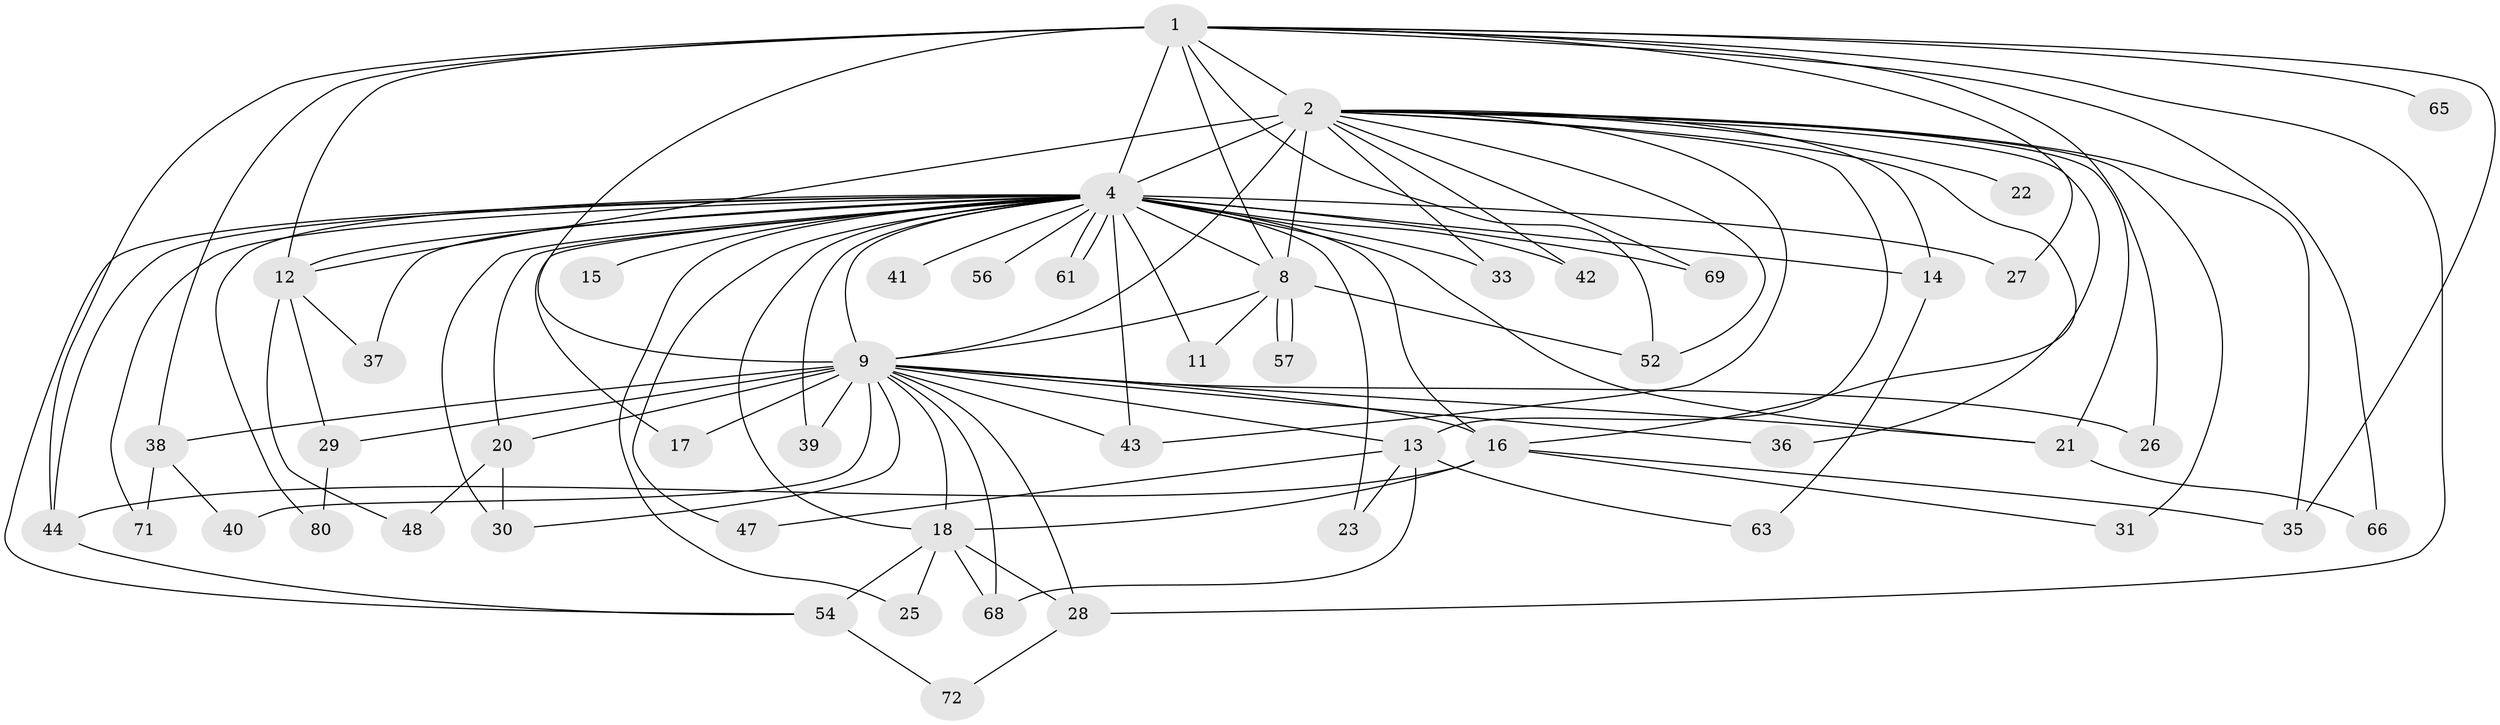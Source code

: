 // original degree distribution, {15: 0.01, 18: 0.02, 24: 0.01, 17: 0.02, 27: 0.01, 22: 0.01, 16: 0.01, 33: 0.01, 2: 0.62, 8: 0.01, 7: 0.02, 3: 0.13, 9: 0.01, 5: 0.05, 4: 0.06}
// Generated by graph-tools (version 1.1) at 2025/14/03/09/25 04:14:17]
// undirected, 50 vertices, 107 edges
graph export_dot {
graph [start="1"]
  node [color=gray90,style=filled];
  1 [super="+5"];
  2 [super="+3+75+95+67"];
  4 [super="+6+7+49+62+24"];
  8 [super="+60"];
  9 [super="+53+98"];
  11;
  12 [super="+70+74"];
  13 [super="+46"];
  14;
  15;
  16 [super="+91+86"];
  17;
  18 [super="+19+51"];
  20 [super="+45+34"];
  21 [super="+55+32+64"];
  22;
  23;
  25;
  26;
  27;
  28 [super="+88"];
  29;
  30 [super="+77"];
  31;
  33 [super="+96+59"];
  35;
  36;
  37;
  38 [super="+73"];
  39;
  40;
  41;
  42;
  43 [super="+50"];
  44 [super="+89+58"];
  47;
  48;
  52;
  54 [super="+97"];
  56;
  57;
  61;
  63;
  65;
  66;
  68 [super="+87"];
  69;
  71;
  72;
  80;
  1 -- 2 [weight=6];
  1 -- 4 [weight=8];
  1 -- 8 [weight=2];
  1 -- 9 [weight=2];
  1 -- 12;
  1 -- 26;
  1 -- 27;
  1 -- 28;
  1 -- 38 [weight=2];
  1 -- 65;
  1 -- 66;
  1 -- 35;
  1 -- 44;
  1 -- 52;
  2 -- 4 [weight=12];
  2 -- 8 [weight=2];
  2 -- 9 [weight=2];
  2 -- 22 [weight=2];
  2 -- 31;
  2 -- 36;
  2 -- 69;
  2 -- 13 [weight=2];
  2 -- 14;
  2 -- 16;
  2 -- 21 [weight=2];
  2 -- 33 [weight=2];
  2 -- 35;
  2 -- 42;
  2 -- 43;
  2 -- 52;
  2 -- 12;
  4 -- 8 [weight=6];
  4 -- 9 [weight=9];
  4 -- 18;
  4 -- 23;
  4 -- 30;
  4 -- 61;
  4 -- 61;
  4 -- 16;
  4 -- 71;
  4 -- 11;
  4 -- 12 [weight=4];
  4 -- 14;
  4 -- 17;
  4 -- 20 [weight=3];
  4 -- 25;
  4 -- 27;
  4 -- 39;
  4 -- 41 [weight=2];
  4 -- 42;
  4 -- 43;
  4 -- 54;
  4 -- 56 [weight=2];
  4 -- 15;
  4 -- 80;
  4 -- 21 [weight=2];
  4 -- 33;
  4 -- 47;
  4 -- 44;
  4 -- 37;
  4 -- 69;
  8 -- 9 [weight=2];
  8 -- 11;
  8 -- 52;
  8 -- 57;
  8 -- 57;
  9 -- 13;
  9 -- 16;
  9 -- 17;
  9 -- 20 [weight=2];
  9 -- 26 [weight=2];
  9 -- 28;
  9 -- 29;
  9 -- 30;
  9 -- 36;
  9 -- 38;
  9 -- 39;
  9 -- 40;
  9 -- 68;
  9 -- 43;
  9 -- 18 [weight=2];
  9 -- 21;
  12 -- 29;
  12 -- 37;
  12 -- 48;
  13 -- 23;
  13 -- 47;
  13 -- 63;
  13 -- 68;
  14 -- 63;
  16 -- 18;
  16 -- 31;
  16 -- 44;
  16 -- 35;
  18 -- 25;
  18 -- 54 [weight=2];
  18 -- 68;
  18 -- 28;
  20 -- 30;
  20 -- 48;
  21 -- 66;
  28 -- 72;
  29 -- 80;
  38 -- 40;
  38 -- 71;
  44 -- 54;
  54 -- 72;
}
